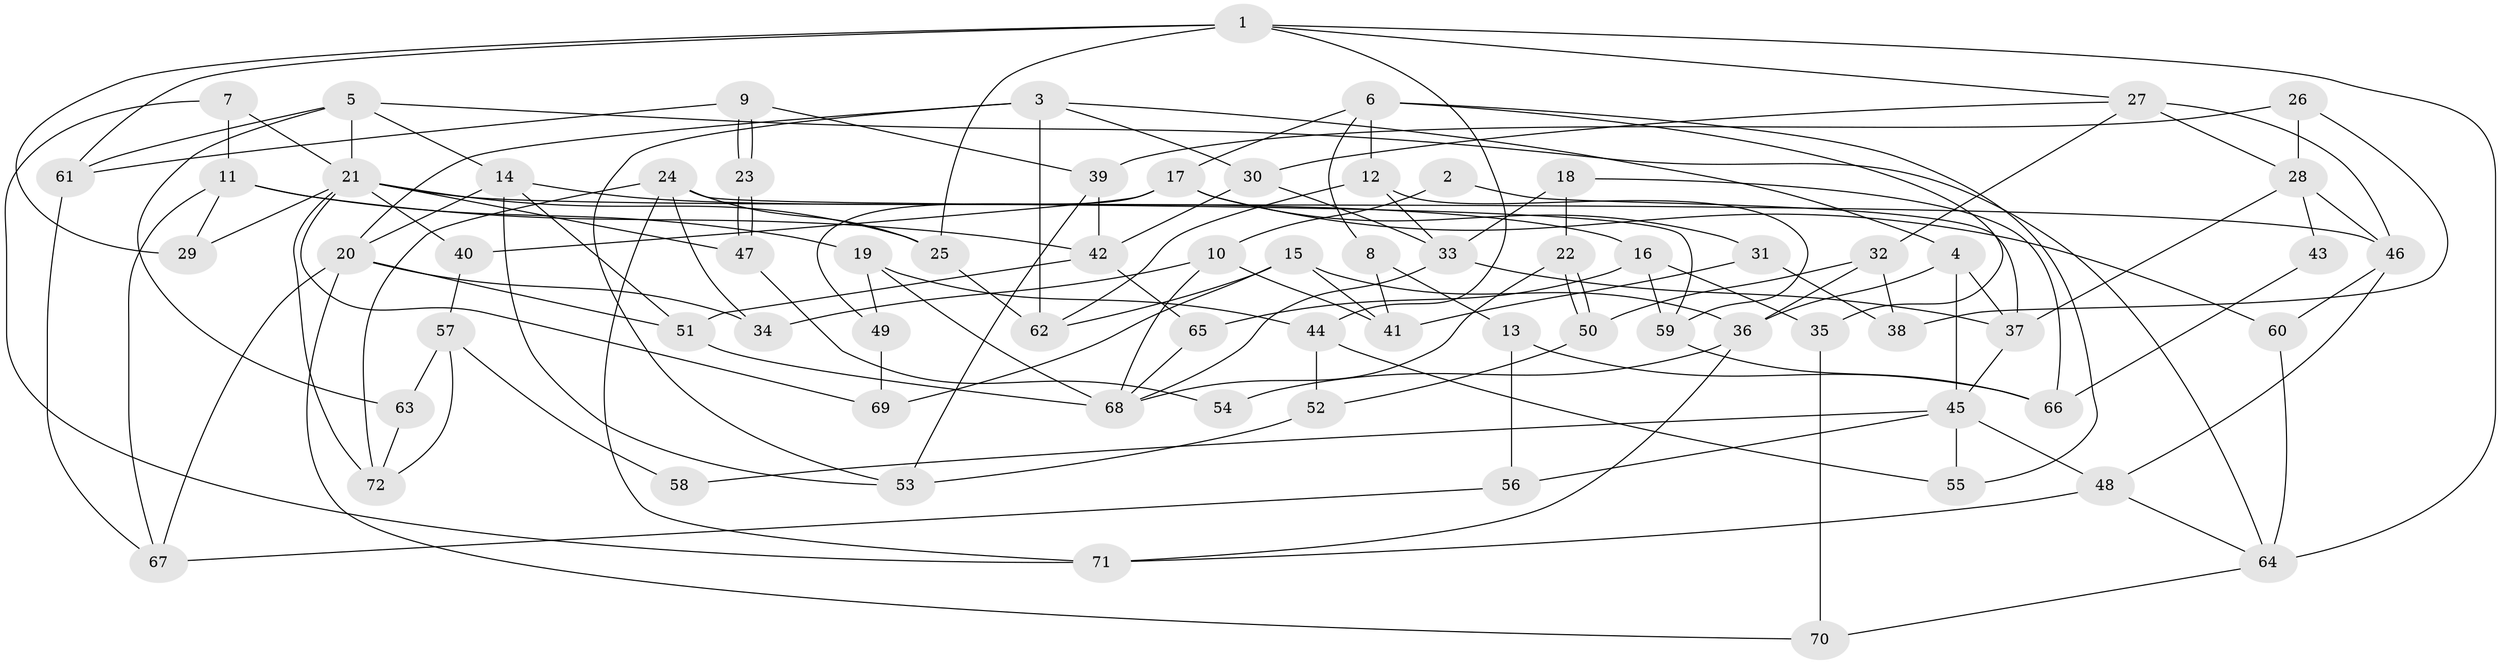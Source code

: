 // Generated by graph-tools (version 1.1) at 2025/52/03/09/25 04:52:13]
// undirected, 72 vertices, 144 edges
graph export_dot {
graph [start="1"]
  node [color=gray90,style=filled];
  1;
  2;
  3;
  4;
  5;
  6;
  7;
  8;
  9;
  10;
  11;
  12;
  13;
  14;
  15;
  16;
  17;
  18;
  19;
  20;
  21;
  22;
  23;
  24;
  25;
  26;
  27;
  28;
  29;
  30;
  31;
  32;
  33;
  34;
  35;
  36;
  37;
  38;
  39;
  40;
  41;
  42;
  43;
  44;
  45;
  46;
  47;
  48;
  49;
  50;
  51;
  52;
  53;
  54;
  55;
  56;
  57;
  58;
  59;
  60;
  61;
  62;
  63;
  64;
  65;
  66;
  67;
  68;
  69;
  70;
  71;
  72;
  1 -- 29;
  1 -- 61;
  1 -- 25;
  1 -- 27;
  1 -- 44;
  1 -- 64;
  2 -- 10;
  2 -- 37;
  3 -- 30;
  3 -- 20;
  3 -- 4;
  3 -- 53;
  3 -- 62;
  4 -- 45;
  4 -- 36;
  4 -- 37;
  5 -- 21;
  5 -- 63;
  5 -- 14;
  5 -- 61;
  5 -- 64;
  6 -- 8;
  6 -- 17;
  6 -- 12;
  6 -- 35;
  6 -- 55;
  7 -- 11;
  7 -- 71;
  7 -- 21;
  8 -- 13;
  8 -- 41;
  9 -- 39;
  9 -- 23;
  9 -- 23;
  9 -- 61;
  10 -- 34;
  10 -- 68;
  10 -- 41;
  11 -- 42;
  11 -- 67;
  11 -- 19;
  11 -- 29;
  12 -- 59;
  12 -- 33;
  12 -- 62;
  13 -- 56;
  13 -- 66;
  14 -- 53;
  14 -- 16;
  14 -- 20;
  14 -- 51;
  15 -- 36;
  15 -- 62;
  15 -- 41;
  15 -- 69;
  16 -- 65;
  16 -- 35;
  16 -- 59;
  17 -- 60;
  17 -- 49;
  17 -- 31;
  17 -- 40;
  18 -- 22;
  18 -- 33;
  18 -- 66;
  19 -- 68;
  19 -- 44;
  19 -- 49;
  20 -- 70;
  20 -- 34;
  20 -- 51;
  20 -- 67;
  21 -- 25;
  21 -- 29;
  21 -- 40;
  21 -- 46;
  21 -- 47;
  21 -- 69;
  21 -- 72;
  22 -- 68;
  22 -- 50;
  22 -- 50;
  23 -- 47;
  23 -- 47;
  24 -- 25;
  24 -- 71;
  24 -- 34;
  24 -- 59;
  24 -- 72;
  25 -- 62;
  26 -- 39;
  26 -- 28;
  26 -- 38;
  27 -- 46;
  27 -- 28;
  27 -- 30;
  27 -- 32;
  28 -- 46;
  28 -- 37;
  28 -- 43;
  30 -- 33;
  30 -- 42;
  31 -- 41;
  31 -- 38;
  32 -- 38;
  32 -- 36;
  32 -- 50;
  33 -- 37;
  33 -- 68;
  35 -- 70;
  36 -- 54;
  36 -- 71;
  37 -- 45;
  39 -- 53;
  39 -- 42;
  40 -- 57;
  42 -- 51;
  42 -- 65;
  43 -- 66;
  44 -- 52;
  44 -- 55;
  45 -- 55;
  45 -- 48;
  45 -- 56;
  45 -- 58;
  46 -- 48;
  46 -- 60;
  47 -- 54;
  48 -- 64;
  48 -- 71;
  49 -- 69;
  50 -- 52;
  51 -- 68;
  52 -- 53;
  56 -- 67;
  57 -- 72;
  57 -- 58;
  57 -- 63;
  59 -- 66;
  60 -- 64;
  61 -- 67;
  63 -- 72;
  64 -- 70;
  65 -- 68;
}
